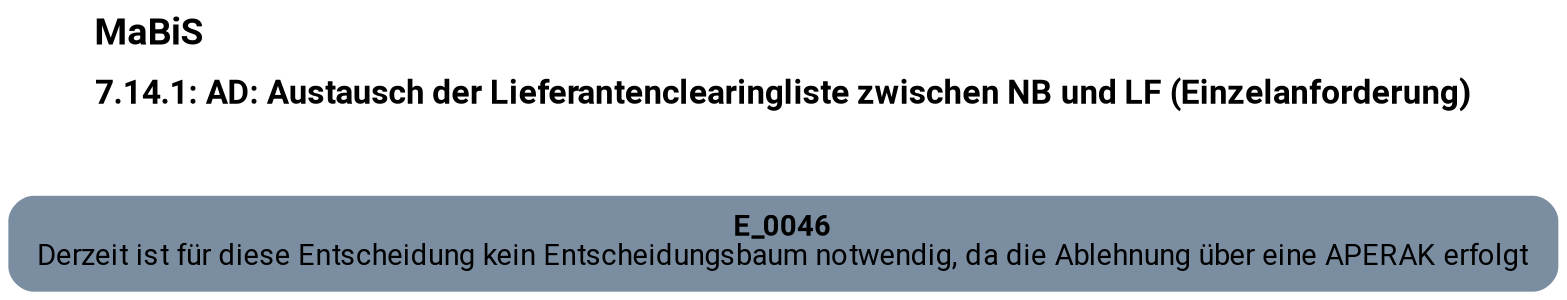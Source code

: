 digraph D {
    labelloc="t";
    label=<<B><FONT POINT-SIZE="18">MaBiS</FONT></B><BR align="left"/><BR/><B><FONT POINT-SIZE="16">7.14.1: AD: Austausch der Lieferantenclearingliste zwischen NB und LF (Einzelanforderung)</FONT></B><BR align="left"/><BR/><BR/><BR/>>;
    ratio="compress";
    concentrate=true;
    pack=true;
    rankdir=TB;
    packmode="array";
    size="20,20";
    fontsize=12;
    "Empty" [margin="0.2,0.12", shape=box, style="filled,rounded", penwidth=0.0, fillcolor="#7a8da1", label=<<B>E_0046</B><BR align="center"/><FONT>Derzeit ist für diese Entscheidung kein Entscheidungsbaum notwendig, da die Ablehnung über eine APERAK erfolgt</FONT><BR align="center"/>>, fontname="Roboto, sans-serif"];


    bgcolor="transparent";
fontname="Roboto, sans-serif";
}